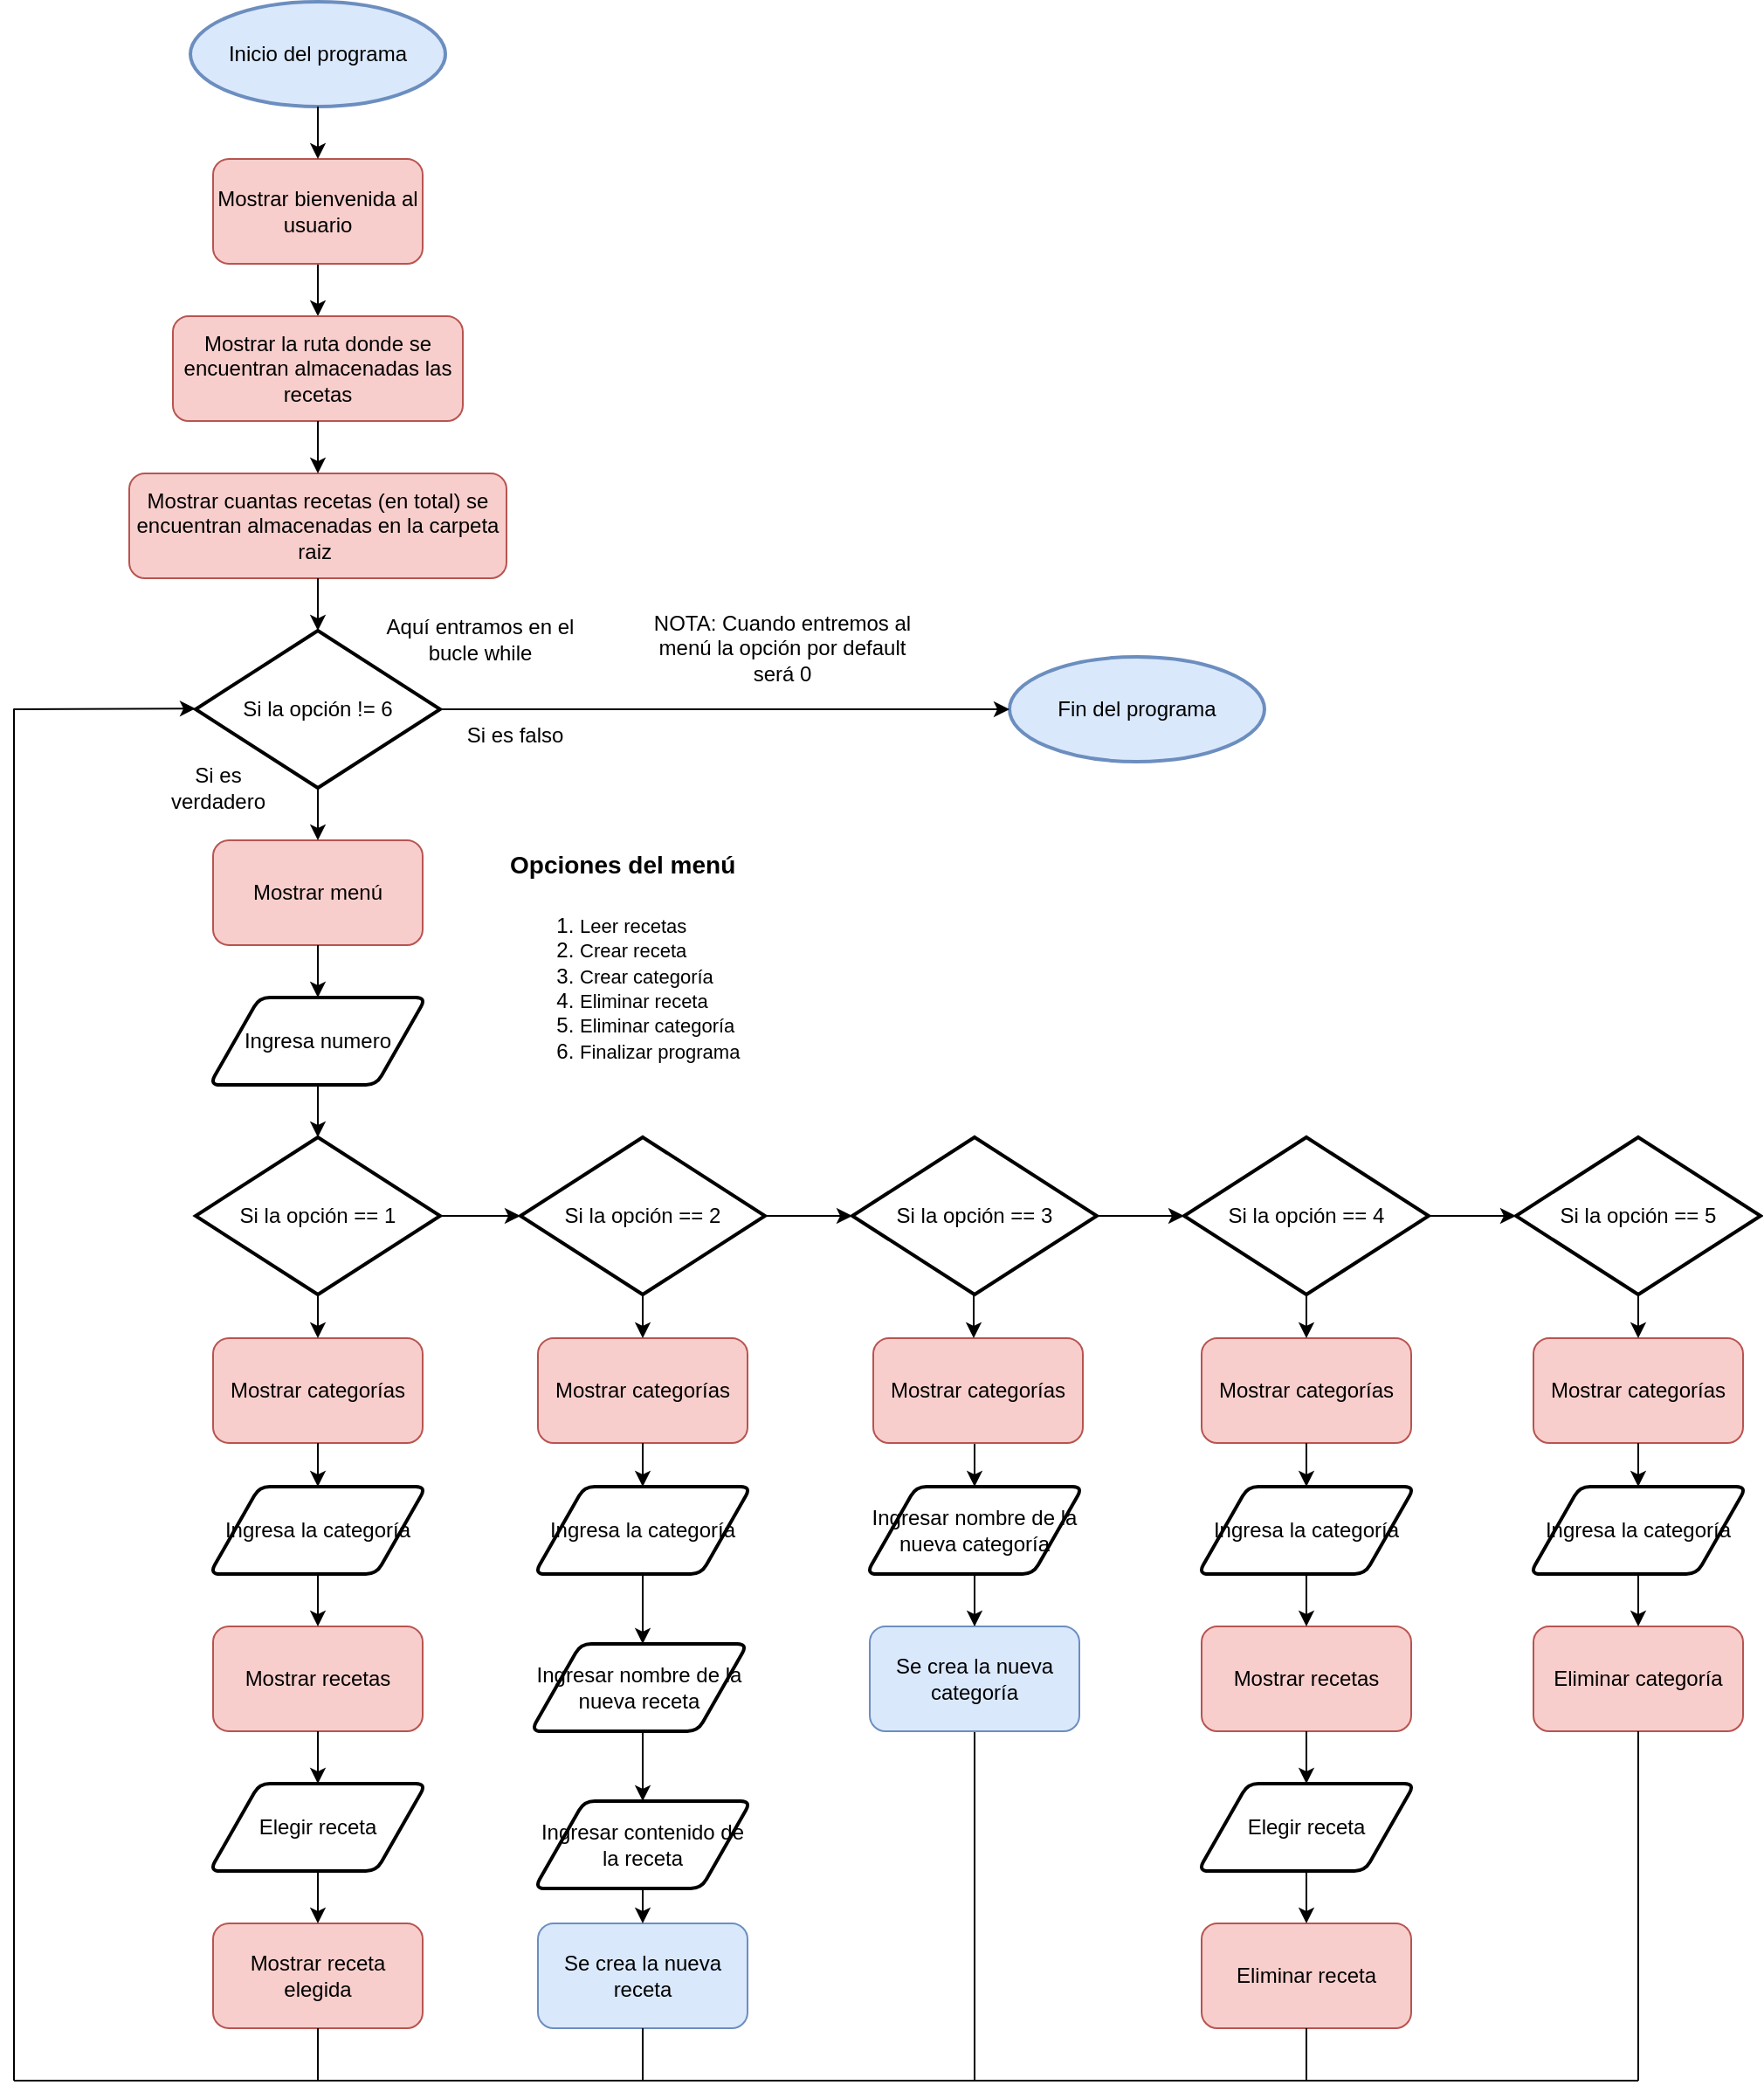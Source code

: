 <mxfile version="26.0.9">
  <diagram name="Página-1" id="kzF11InsTJtlvI3ND-uS">
    <mxGraphModel dx="1050" dy="621" grid="1" gridSize="10" guides="1" tooltips="1" connect="1" arrows="1" fold="1" page="1" pageScale="1" pageWidth="827" pageHeight="1169" math="0" shadow="0">
      <root>
        <mxCell id="0" />
        <mxCell id="1" parent="0" />
        <mxCell id="3ViETpApPe1qbinuCM58-1" value="Inicio del programa" style="strokeWidth=2;html=1;shape=mxgraph.flowchart.start_1;whiteSpace=wrap;fillColor=#dae8fc;strokeColor=#6c8ebf;" parent="1" vertex="1">
          <mxGeometry x="141" y="10" width="146" height="60" as="geometry" />
        </mxCell>
        <mxCell id="NTir04w_F9S96uzVtdC5-6" value="" style="edgeStyle=orthogonalEdgeStyle;rounded=0;orthogonalLoop=1;jettySize=auto;html=1;" parent="1" source="NTir04w_F9S96uzVtdC5-1" target="NTir04w_F9S96uzVtdC5-3" edge="1">
          <mxGeometry relative="1" as="geometry">
            <Array as="points">
              <mxPoint x="214" y="200" />
              <mxPoint x="214" y="200" />
            </Array>
          </mxGeometry>
        </mxCell>
        <mxCell id="NTir04w_F9S96uzVtdC5-1" value="Mostrar bienvenida al usuario" style="rounded=1;whiteSpace=wrap;html=1;fillColor=#f8cecc;strokeColor=#b85450;" parent="1" vertex="1">
          <mxGeometry x="154" y="100" width="120" height="60" as="geometry" />
        </mxCell>
        <mxCell id="NTir04w_F9S96uzVtdC5-2" value="" style="endArrow=classic;html=1;rounded=0;" parent="1" target="NTir04w_F9S96uzVtdC5-1" edge="1">
          <mxGeometry width="50" height="50" relative="1" as="geometry">
            <mxPoint x="214" y="100" as="sourcePoint" />
            <mxPoint x="264" y="50" as="targetPoint" />
          </mxGeometry>
        </mxCell>
        <mxCell id="NTir04w_F9S96uzVtdC5-3" value="Mostrar la ruta donde se encuentran almacenadas las recetas" style="rounded=1;whiteSpace=wrap;html=1;fillColor=#f8cecc;strokeColor=#b85450;" parent="1" vertex="1">
          <mxGeometry x="131" y="190" width="166" height="60" as="geometry" />
        </mxCell>
        <mxCell id="NTir04w_F9S96uzVtdC5-8" value="Mostrar cuantas recetas (en total) se encuentran almacenadas en la carpeta raiz&amp;nbsp;" style="rounded=1;whiteSpace=wrap;html=1;fillColor=#f8cecc;strokeColor=#b85450;" parent="1" vertex="1">
          <mxGeometry x="106" y="280" width="216" height="60" as="geometry" />
        </mxCell>
        <mxCell id="NTir04w_F9S96uzVtdC5-10" value="" style="endArrow=classic;html=1;rounded=0;entryX=0.5;entryY=0;entryDx=0;entryDy=0;" parent="1" target="NTir04w_F9S96uzVtdC5-1" edge="1">
          <mxGeometry width="50" height="50" relative="1" as="geometry">
            <mxPoint x="214" y="70" as="sourcePoint" />
            <mxPoint x="264" y="20" as="targetPoint" />
          </mxGeometry>
        </mxCell>
        <mxCell id="NTir04w_F9S96uzVtdC5-11" value="" style="endArrow=classic;html=1;rounded=0;entryX=0.5;entryY=0;entryDx=0;entryDy=0;" parent="1" target="NTir04w_F9S96uzVtdC5-8" edge="1">
          <mxGeometry width="50" height="50" relative="1" as="geometry">
            <mxPoint x="214" y="250" as="sourcePoint" />
            <mxPoint x="264" y="200" as="targetPoint" />
          </mxGeometry>
        </mxCell>
        <mxCell id="NTir04w_F9S96uzVtdC5-12" value="Mostrar menú" style="rounded=1;whiteSpace=wrap;html=1;fillColor=#f8cecc;strokeColor=#b85450;" parent="1" vertex="1">
          <mxGeometry x="154" y="490" width="120" height="60" as="geometry" />
        </mxCell>
        <mxCell id="mHcv7NWztH-BuW8Ib_pw-1" value="Si la opción != 6" style="strokeWidth=2;shape=mxgraph.flowchart.decision;whiteSpace=wrap;html=1;" parent="1" vertex="1">
          <mxGeometry x="144" y="370" width="140" height="90" as="geometry" />
        </mxCell>
        <mxCell id="mHcv7NWztH-BuW8Ib_pw-4" value="Si es verdadero" style="text;html=1;align=center;verticalAlign=middle;whiteSpace=wrap;rounded=0;" parent="1" vertex="1">
          <mxGeometry x="120" y="440" width="74" height="40" as="geometry" />
        </mxCell>
        <mxCell id="mHcv7NWztH-BuW8Ib_pw-5" value="Aquí entramos en el bucle while" style="text;html=1;align=center;verticalAlign=middle;whiteSpace=wrap;rounded=0;" parent="1" vertex="1">
          <mxGeometry x="240" y="360" width="134" height="30" as="geometry" />
        </mxCell>
        <mxCell id="mHcv7NWztH-BuW8Ib_pw-7" value="Si la opción == 1" style="strokeWidth=2;shape=mxgraph.flowchart.decision;whiteSpace=wrap;html=1;" parent="1" vertex="1">
          <mxGeometry x="144" y="660" width="140" height="90" as="geometry" />
        </mxCell>
        <mxCell id="mHcv7NWztH-BuW8Ib_pw-12" value="" style="endArrow=classic;html=1;rounded=0;" parent="1" target="mHcv7NWztH-BuW8Ib_pw-1" edge="1">
          <mxGeometry width="50" height="50" relative="1" as="geometry">
            <mxPoint x="214" y="340" as="sourcePoint" />
            <mxPoint x="264" y="290" as="targetPoint" />
          </mxGeometry>
        </mxCell>
        <mxCell id="mHcv7NWztH-BuW8Ib_pw-13" value="" style="endArrow=classic;html=1;rounded=0;entryX=0.5;entryY=0;entryDx=0;entryDy=0;" parent="1" target="NTir04w_F9S96uzVtdC5-12" edge="1">
          <mxGeometry width="50" height="50" relative="1" as="geometry">
            <mxPoint x="214" y="460" as="sourcePoint" />
            <mxPoint x="264" y="410" as="targetPoint" />
          </mxGeometry>
        </mxCell>
        <mxCell id="mHcv7NWztH-BuW8Ib_pw-15" value="NOTA: Cuando entremos al menú la opción por default será 0" style="text;html=1;align=center;verticalAlign=middle;whiteSpace=wrap;rounded=0;" parent="1" vertex="1">
          <mxGeometry x="400" y="360" width="160" height="40" as="geometry" />
        </mxCell>
        <mxCell id="mHcv7NWztH-BuW8Ib_pw-16" value="Ingresa numero" style="shape=parallelogram;html=1;strokeWidth=2;perimeter=parallelogramPerimeter;whiteSpace=wrap;rounded=1;arcSize=12;size=0.23;" parent="1" vertex="1">
          <mxGeometry x="152" y="580" width="124" height="50" as="geometry" />
        </mxCell>
        <mxCell id="mHcv7NWztH-BuW8Ib_pw-17" value="" style="endArrow=classic;html=1;rounded=0;entryX=0.5;entryY=0;entryDx=0;entryDy=0;" parent="1" target="mHcv7NWztH-BuW8Ib_pw-16" edge="1">
          <mxGeometry width="50" height="50" relative="1" as="geometry">
            <mxPoint x="214" y="550" as="sourcePoint" />
            <mxPoint x="264" y="500" as="targetPoint" />
          </mxGeometry>
        </mxCell>
        <mxCell id="mHcv7NWztH-BuW8Ib_pw-18" value="" style="endArrow=classic;html=1;rounded=0;entryX=0.5;entryY=0;entryDx=0;entryDy=0;entryPerimeter=0;" parent="1" target="mHcv7NWztH-BuW8Ib_pw-7" edge="1">
          <mxGeometry width="50" height="50" relative="1" as="geometry">
            <mxPoint x="214" y="630" as="sourcePoint" />
            <mxPoint x="264" y="580" as="targetPoint" />
          </mxGeometry>
        </mxCell>
        <mxCell id="mHcv7NWztH-BuW8Ib_pw-19" value="&lt;h1 style=&quot;margin-top: 0px;&quot;&gt;&lt;font style=&quot;font-size: 14px;&quot;&gt;Opciones del menú&lt;/font&gt;&lt;/h1&gt;&lt;p&gt;&lt;/p&gt;&lt;ol&gt;&lt;li&gt;&lt;font style=&quot;font-size: 11px;&quot;&gt;Leer recetas&amp;nbsp;&lt;/font&gt;&lt;/li&gt;&lt;li&gt;&lt;font style=&quot;font-size: 11px;&quot;&gt;Crear receta&amp;nbsp;&lt;/font&gt;&lt;/li&gt;&lt;li&gt;&lt;font style=&quot;font-size: 11px;&quot;&gt;Crear categoría&lt;/font&gt;&lt;/li&gt;&lt;li&gt;&lt;font style=&quot;font-size: 11px;&quot;&gt;Eliminar receta&lt;/font&gt;&lt;/li&gt;&lt;li&gt;&lt;font style=&quot;font-size: 11px;&quot;&gt;Eliminar categoría&lt;/font&gt;&lt;/li&gt;&lt;li&gt;&lt;font style=&quot;font-size: 11px;&quot;&gt;Finalizar programa&lt;/font&gt;&lt;/li&gt;&lt;/ol&gt;&lt;p&gt;&lt;/p&gt;" style="text;html=1;whiteSpace=wrap;overflow=hidden;rounded=0;" parent="1" vertex="1">
          <mxGeometry x="322" y="480" width="140" height="150" as="geometry" />
        </mxCell>
        <mxCell id="mHcv7NWztH-BuW8Ib_pw-21" value="Ingresa la categoría" style="shape=parallelogram;html=1;strokeWidth=2;perimeter=parallelogramPerimeter;whiteSpace=wrap;rounded=1;arcSize=12;size=0.23;align=center;" parent="1" vertex="1">
          <mxGeometry x="152" y="860" width="124" height="50" as="geometry" />
        </mxCell>
        <mxCell id="mHcv7NWztH-BuW8Ib_pw-22" value="Mostrar recetas" style="rounded=1;whiteSpace=wrap;html=1;fillColor=#f8cecc;strokeColor=#b85450;" parent="1" vertex="1">
          <mxGeometry x="154" y="940" width="120" height="60" as="geometry" />
        </mxCell>
        <mxCell id="mHcv7NWztH-BuW8Ib_pw-23" value="Elegir receta" style="shape=parallelogram;html=1;strokeWidth=2;perimeter=parallelogramPerimeter;whiteSpace=wrap;rounded=1;arcSize=12;size=0.23;align=center;" parent="1" vertex="1">
          <mxGeometry x="152" y="1030" width="124" height="50" as="geometry" />
        </mxCell>
        <mxCell id="mHcv7NWztH-BuW8Ib_pw-24" value="Mostrar receta elegida" style="rounded=1;whiteSpace=wrap;html=1;fillColor=#f8cecc;strokeColor=#b85450;" parent="1" vertex="1">
          <mxGeometry x="154" y="1110" width="120" height="60" as="geometry" />
        </mxCell>
        <mxCell id="dAJCM-8Wbw4aqFR9fW2n-2" value="" style="endArrow=classic;html=1;rounded=0;entryX=0.5;entryY=0;entryDx=0;entryDy=0;" parent="1" target="mHcv7NWztH-BuW8Ib_pw-22" edge="1">
          <mxGeometry width="50" height="50" relative="1" as="geometry">
            <mxPoint x="214" y="910" as="sourcePoint" />
            <mxPoint x="264" y="860" as="targetPoint" />
          </mxGeometry>
        </mxCell>
        <mxCell id="dAJCM-8Wbw4aqFR9fW2n-3" value="" style="endArrow=classic;html=1;rounded=0;entryX=0.5;entryY=0;entryDx=0;entryDy=0;" parent="1" target="mHcv7NWztH-BuW8Ib_pw-23" edge="1">
          <mxGeometry width="50" height="50" relative="1" as="geometry">
            <mxPoint x="214" y="1000" as="sourcePoint" />
            <mxPoint x="264" y="950" as="targetPoint" />
          </mxGeometry>
        </mxCell>
        <mxCell id="dAJCM-8Wbw4aqFR9fW2n-7" value="" style="endArrow=classic;html=1;rounded=0;entryX=0.5;entryY=0;entryDx=0;entryDy=0;" parent="1" target="mHcv7NWztH-BuW8Ib_pw-24" edge="1">
          <mxGeometry width="50" height="50" relative="1" as="geometry">
            <mxPoint x="214" y="1080" as="sourcePoint" />
            <mxPoint x="264" y="1030" as="targetPoint" />
          </mxGeometry>
        </mxCell>
        <mxCell id="dAJCM-8Wbw4aqFR9fW2n-11" value="" style="endArrow=classic;html=1;rounded=0;" parent="1" edge="1">
          <mxGeometry width="50" height="50" relative="1" as="geometry">
            <mxPoint x="40" y="415" as="sourcePoint" />
            <mxPoint x="144" y="414.58" as="targetPoint" />
          </mxGeometry>
        </mxCell>
        <mxCell id="dAJCM-8Wbw4aqFR9fW2n-12" value="" style="endArrow=none;html=1;rounded=0;" parent="1" edge="1">
          <mxGeometry width="50" height="50" relative="1" as="geometry">
            <mxPoint x="40" y="1200" as="sourcePoint" />
            <mxPoint x="40" y="414.58" as="targetPoint" />
          </mxGeometry>
        </mxCell>
        <mxCell id="dAJCM-8Wbw4aqFR9fW2n-13" value="Si la opción == 2" style="strokeWidth=2;shape=mxgraph.flowchart.decision;whiteSpace=wrap;html=1;" parent="1" vertex="1">
          <mxGeometry x="330" y="660" width="140" height="90" as="geometry" />
        </mxCell>
        <mxCell id="dAJCM-8Wbw4aqFR9fW2n-14" value="Si la opción == 3" style="strokeWidth=2;shape=mxgraph.flowchart.decision;whiteSpace=wrap;html=1;" parent="1" vertex="1">
          <mxGeometry x="520" y="660" width="140" height="90" as="geometry" />
        </mxCell>
        <mxCell id="dAJCM-8Wbw4aqFR9fW2n-15" value="Si la opción == 4" style="strokeWidth=2;shape=mxgraph.flowchart.decision;whiteSpace=wrap;html=1;" parent="1" vertex="1">
          <mxGeometry x="710" y="660" width="140" height="90" as="geometry" />
        </mxCell>
        <mxCell id="dAJCM-8Wbw4aqFR9fW2n-16" value="Si la opción == 5" style="strokeWidth=2;shape=mxgraph.flowchart.decision;whiteSpace=wrap;html=1;" parent="1" vertex="1">
          <mxGeometry x="900" y="660" width="140" height="90" as="geometry" />
        </mxCell>
        <mxCell id="xQ-OzBGJRAt4TcHu-Pk_-2" value="" style="endArrow=classic;html=1;rounded=0;exitX=1;exitY=0.5;exitDx=0;exitDy=0;exitPerimeter=0;entryX=0;entryY=0.5;entryDx=0;entryDy=0;entryPerimeter=0;" parent="1" source="mHcv7NWztH-BuW8Ib_pw-7" target="dAJCM-8Wbw4aqFR9fW2n-13" edge="1">
          <mxGeometry width="50" height="50" relative="1" as="geometry">
            <mxPoint x="400" y="800" as="sourcePoint" />
            <mxPoint x="450" y="750" as="targetPoint" />
          </mxGeometry>
        </mxCell>
        <mxCell id="xQ-OzBGJRAt4TcHu-Pk_-3" value="" style="endArrow=classic;html=1;rounded=0;exitX=1;exitY=0.5;exitDx=0;exitDy=0;exitPerimeter=0;entryX=0;entryY=0.5;entryDx=0;entryDy=0;entryPerimeter=0;" parent="1" source="dAJCM-8Wbw4aqFR9fW2n-13" target="dAJCM-8Wbw4aqFR9fW2n-14" edge="1">
          <mxGeometry width="50" height="50" relative="1" as="geometry">
            <mxPoint x="500" y="800" as="sourcePoint" />
            <mxPoint x="550" y="750" as="targetPoint" />
          </mxGeometry>
        </mxCell>
        <mxCell id="xQ-OzBGJRAt4TcHu-Pk_-4" value="" style="endArrow=classic;html=1;rounded=0;exitX=1;exitY=0.5;exitDx=0;exitDy=0;exitPerimeter=0;entryX=0;entryY=0.5;entryDx=0;entryDy=0;entryPerimeter=0;" parent="1" source="dAJCM-8Wbw4aqFR9fW2n-14" target="dAJCM-8Wbw4aqFR9fW2n-15" edge="1">
          <mxGeometry width="50" height="50" relative="1" as="geometry">
            <mxPoint x="640" y="830" as="sourcePoint" />
            <mxPoint x="690" y="780" as="targetPoint" />
          </mxGeometry>
        </mxCell>
        <mxCell id="xQ-OzBGJRAt4TcHu-Pk_-5" value="" style="endArrow=classic;html=1;rounded=0;exitX=1;exitY=0.5;exitDx=0;exitDy=0;exitPerimeter=0;entryX=0;entryY=0.5;entryDx=0;entryDy=0;entryPerimeter=0;" parent="1" source="dAJCM-8Wbw4aqFR9fW2n-15" target="dAJCM-8Wbw4aqFR9fW2n-16" edge="1">
          <mxGeometry width="50" height="50" relative="1" as="geometry">
            <mxPoint x="860" y="800" as="sourcePoint" />
            <mxPoint x="910" y="750" as="targetPoint" />
          </mxGeometry>
        </mxCell>
        <mxCell id="xQ-OzBGJRAt4TcHu-Pk_-6" value="" style="endArrow=none;html=1;rounded=0;entryX=0.5;entryY=1;entryDx=0;entryDy=0;" parent="1" target="mHcv7NWztH-BuW8Ib_pw-24" edge="1">
          <mxGeometry width="50" height="50" relative="1" as="geometry">
            <mxPoint x="214" y="1200" as="sourcePoint" />
            <mxPoint x="191" y="1190" as="targetPoint" />
          </mxGeometry>
        </mxCell>
        <mxCell id="pYzMngqtYcaq5xoUuyQM-1" value="Ingresa la categoría" style="shape=parallelogram;html=1;strokeWidth=2;perimeter=parallelogramPerimeter;whiteSpace=wrap;rounded=1;arcSize=12;size=0.23;align=center;" parent="1" vertex="1">
          <mxGeometry x="338" y="860" width="124" height="50" as="geometry" />
        </mxCell>
        <mxCell id="pYzMngqtYcaq5xoUuyQM-3" value="Mostrar categorías" style="rounded=1;whiteSpace=wrap;html=1;fillColor=#f8cecc;strokeColor=#b85450;" parent="1" vertex="1">
          <mxGeometry x="340" y="775" width="120" height="60" as="geometry" />
        </mxCell>
        <mxCell id="pYzMngqtYcaq5xoUuyQM-6" value="" style="endArrow=classic;html=1;rounded=0;entryX=0.5;entryY=0;entryDx=0;entryDy=0;" parent="1" target="pYzMngqtYcaq5xoUuyQM-3" edge="1">
          <mxGeometry width="50" height="50" relative="1" as="geometry">
            <mxPoint x="400" y="750" as="sourcePoint" />
            <mxPoint x="450" y="700" as="targetPoint" />
          </mxGeometry>
        </mxCell>
        <mxCell id="pYzMngqtYcaq5xoUuyQM-7" value="" style="endArrow=classic;html=1;rounded=0;entryX=0.5;entryY=0;entryDx=0;entryDy=0;" parent="1" target="pYzMngqtYcaq5xoUuyQM-1" edge="1">
          <mxGeometry width="50" height="50" relative="1" as="geometry">
            <mxPoint x="400" y="835" as="sourcePoint" />
            <mxPoint x="540" y="870" as="targetPoint" />
          </mxGeometry>
        </mxCell>
        <mxCell id="pYzMngqtYcaq5xoUuyQM-8" value="&lt;font&gt;Ingresar nombre de la nueva receta&lt;/font&gt;" style="shape=parallelogram;html=1;strokeWidth=2;perimeter=parallelogramPerimeter;whiteSpace=wrap;rounded=1;arcSize=12;size=0.23;align=center;" parent="1" vertex="1">
          <mxGeometry x="336" y="950" width="124" height="50" as="geometry" />
        </mxCell>
        <mxCell id="pYzMngqtYcaq5xoUuyQM-9" value="" style="endArrow=classic;html=1;rounded=0;exitX=0.5;exitY=1;exitDx=0;exitDy=0;" parent="1" source="pYzMngqtYcaq5xoUuyQM-1" edge="1">
          <mxGeometry width="50" height="50" relative="1" as="geometry">
            <mxPoint x="420" y="930" as="sourcePoint" />
            <mxPoint x="400" y="950" as="targetPoint" />
          </mxGeometry>
        </mxCell>
        <mxCell id="pYzMngqtYcaq5xoUuyQM-11" value="Ingresar contenido de la receta" style="shape=parallelogram;html=1;strokeWidth=2;perimeter=parallelogramPerimeter;whiteSpace=wrap;rounded=1;arcSize=12;size=0.23;align=center;" parent="1" vertex="1">
          <mxGeometry x="338" y="1040" width="124" height="50" as="geometry" />
        </mxCell>
        <mxCell id="pYzMngqtYcaq5xoUuyQM-12" value="" style="endArrow=classic;html=1;rounded=0;entryX=0.5;entryY=0;entryDx=0;entryDy=0;" parent="1" target="pYzMngqtYcaq5xoUuyQM-11" edge="1">
          <mxGeometry width="50" height="50" relative="1" as="geometry">
            <mxPoint x="400" y="1000" as="sourcePoint" />
            <mxPoint x="450" y="950" as="targetPoint" />
          </mxGeometry>
        </mxCell>
        <mxCell id="pYzMngqtYcaq5xoUuyQM-18" value="" style="endArrow=classic;html=1;rounded=0;" parent="1" target="pYzMngqtYcaq5xoUuyQM-17" edge="1" source="pYzMngqtYcaq5xoUuyQM-15">
          <mxGeometry width="50" height="50" relative="1" as="geometry">
            <mxPoint x="590" y="835" as="sourcePoint" />
            <mxPoint x="640" y="785" as="targetPoint" />
          </mxGeometry>
        </mxCell>
        <mxCell id="pYzMngqtYcaq5xoUuyQM-19" value="" style="endArrow=none;html=1;rounded=0;" parent="1" edge="1" source="pYzMngqtYcaq5xoUuyQM-17">
          <mxGeometry width="50" height="50" relative="1" as="geometry">
            <mxPoint x="590" y="1200" as="sourcePoint" />
            <mxPoint x="590" y="920" as="targetPoint" />
          </mxGeometry>
        </mxCell>
        <mxCell id="pYzMngqtYcaq5xoUuyQM-20" value="Mostrar categorías" style="rounded=1;whiteSpace=wrap;html=1;fillColor=#f8cecc;strokeColor=#b85450;" parent="1" vertex="1">
          <mxGeometry x="720" y="775" width="120" height="60" as="geometry" />
        </mxCell>
        <mxCell id="pYzMngqtYcaq5xoUuyQM-21" value="Mostrar categorías" style="rounded=1;whiteSpace=wrap;html=1;fillColor=#f8cecc;strokeColor=#b85450;" parent="1" vertex="1">
          <mxGeometry x="154" y="775" width="120" height="60" as="geometry" />
        </mxCell>
        <mxCell id="pYzMngqtYcaq5xoUuyQM-23" value="" style="endArrow=classic;html=1;rounded=0;exitX=0.5;exitY=1;exitDx=0;exitDy=0;exitPerimeter=0;entryX=0.5;entryY=0;entryDx=0;entryDy=0;" parent="1" source="mHcv7NWztH-BuW8Ib_pw-7" target="pYzMngqtYcaq5xoUuyQM-21" edge="1">
          <mxGeometry width="50" height="50" relative="1" as="geometry">
            <mxPoint x="250" y="760" as="sourcePoint" />
            <mxPoint x="300" y="710" as="targetPoint" />
          </mxGeometry>
        </mxCell>
        <mxCell id="pYzMngqtYcaq5xoUuyQM-25" value="" style="endArrow=classic;html=1;rounded=0;entryX=0.5;entryY=0;entryDx=0;entryDy=0;exitX=0.5;exitY=1;exitDx=0;exitDy=0;" parent="1" source="pYzMngqtYcaq5xoUuyQM-21" target="mHcv7NWztH-BuW8Ib_pw-21" edge="1">
          <mxGeometry width="50" height="50" relative="1" as="geometry">
            <mxPoint x="210" y="835" as="sourcePoint" />
            <mxPoint x="260" y="785" as="targetPoint" />
          </mxGeometry>
        </mxCell>
        <mxCell id="pYzMngqtYcaq5xoUuyQM-26" value="Ingresa la categoría" style="shape=parallelogram;html=1;strokeWidth=2;perimeter=parallelogramPerimeter;whiteSpace=wrap;rounded=1;arcSize=12;size=0.23;align=center;" parent="1" vertex="1">
          <mxGeometry x="718" y="860" width="124" height="50" as="geometry" />
        </mxCell>
        <mxCell id="pYzMngqtYcaq5xoUuyQM-27" value="Mostrar recetas" style="rounded=1;whiteSpace=wrap;html=1;fillColor=#f8cecc;strokeColor=#b85450;" parent="1" vertex="1">
          <mxGeometry x="720" y="940" width="120" height="60" as="geometry" />
        </mxCell>
        <mxCell id="pYzMngqtYcaq5xoUuyQM-28" value="Elegir receta" style="shape=parallelogram;html=1;strokeWidth=2;perimeter=parallelogramPerimeter;whiteSpace=wrap;rounded=1;arcSize=12;size=0.23;align=center;" parent="1" vertex="1">
          <mxGeometry x="718" y="1030" width="124" height="50" as="geometry" />
        </mxCell>
        <mxCell id="pYzMngqtYcaq5xoUuyQM-29" value="Eliminar receta" style="rounded=1;whiteSpace=wrap;html=1;fillColor=#f8cecc;strokeColor=#b85450;" parent="1" vertex="1">
          <mxGeometry x="720" y="1110" width="120" height="60" as="geometry" />
        </mxCell>
        <mxCell id="pYzMngqtYcaq5xoUuyQM-30" value="" style="endArrow=classic;html=1;rounded=0;entryX=0.5;entryY=0;entryDx=0;entryDy=0;" parent="1" target="pYzMngqtYcaq5xoUuyQM-27" edge="1">
          <mxGeometry width="50" height="50" relative="1" as="geometry">
            <mxPoint x="780" y="910" as="sourcePoint" />
            <mxPoint x="830" y="860" as="targetPoint" />
          </mxGeometry>
        </mxCell>
        <mxCell id="pYzMngqtYcaq5xoUuyQM-31" value="" style="endArrow=classic;html=1;rounded=0;entryX=0.5;entryY=0;entryDx=0;entryDy=0;" parent="1" target="pYzMngqtYcaq5xoUuyQM-28" edge="1">
          <mxGeometry width="50" height="50" relative="1" as="geometry">
            <mxPoint x="780" y="1000" as="sourcePoint" />
            <mxPoint x="830" y="950" as="targetPoint" />
          </mxGeometry>
        </mxCell>
        <mxCell id="pYzMngqtYcaq5xoUuyQM-32" value="" style="endArrow=classic;html=1;rounded=0;entryX=0.5;entryY=0;entryDx=0;entryDy=0;" parent="1" target="pYzMngqtYcaq5xoUuyQM-29" edge="1">
          <mxGeometry width="50" height="50" relative="1" as="geometry">
            <mxPoint x="780" y="1080" as="sourcePoint" />
            <mxPoint x="830" y="1030" as="targetPoint" />
          </mxGeometry>
        </mxCell>
        <mxCell id="pYzMngqtYcaq5xoUuyQM-33" value="" style="endArrow=none;html=1;rounded=0;entryX=0.5;entryY=1;entryDx=0;entryDy=0;" parent="1" target="pYzMngqtYcaq5xoUuyQM-29" edge="1">
          <mxGeometry width="50" height="50" relative="1" as="geometry">
            <mxPoint x="780" y="1200" as="sourcePoint" />
            <mxPoint x="757" y="1190" as="targetPoint" />
          </mxGeometry>
        </mxCell>
        <mxCell id="pYzMngqtYcaq5xoUuyQM-34" value="" style="endArrow=classic;html=1;rounded=0;exitX=0.5;exitY=1;exitDx=0;exitDy=0;exitPerimeter=0;entryX=0.5;entryY=0;entryDx=0;entryDy=0;" parent="1" source="dAJCM-8Wbw4aqFR9fW2n-15" target="pYzMngqtYcaq5xoUuyQM-20" edge="1">
          <mxGeometry width="50" height="50" relative="1" as="geometry">
            <mxPoint x="850" y="760" as="sourcePoint" />
            <mxPoint x="900" y="710" as="targetPoint" />
          </mxGeometry>
        </mxCell>
        <mxCell id="pYzMngqtYcaq5xoUuyQM-35" value="" style="endArrow=classic;html=1;rounded=0;exitX=0.5;exitY=1;exitDx=0;exitDy=0;" parent="1" source="pYzMngqtYcaq5xoUuyQM-20" target="pYzMngqtYcaq5xoUuyQM-26" edge="1">
          <mxGeometry width="50" height="50" relative="1" as="geometry">
            <mxPoint x="540" y="950" as="sourcePoint" />
            <mxPoint x="590" y="900" as="targetPoint" />
          </mxGeometry>
        </mxCell>
        <mxCell id="pYzMngqtYcaq5xoUuyQM-36" value="Mostrar categorías" style="rounded=1;whiteSpace=wrap;html=1;fillColor=#f8cecc;strokeColor=#b85450;" parent="1" vertex="1">
          <mxGeometry x="910" y="775" width="120" height="60" as="geometry" />
        </mxCell>
        <mxCell id="pYzMngqtYcaq5xoUuyQM-37" value="Ingresa la categoría" style="shape=parallelogram;html=1;strokeWidth=2;perimeter=parallelogramPerimeter;whiteSpace=wrap;rounded=1;arcSize=12;size=0.23;align=center;" parent="1" vertex="1">
          <mxGeometry x="908" y="860" width="124" height="50" as="geometry" />
        </mxCell>
        <mxCell id="pYzMngqtYcaq5xoUuyQM-38" value="Eliminar categoría" style="rounded=1;whiteSpace=wrap;html=1;fillColor=#f8cecc;strokeColor=#b85450;" parent="1" vertex="1">
          <mxGeometry x="910" y="940" width="120" height="60" as="geometry" />
        </mxCell>
        <mxCell id="pYzMngqtYcaq5xoUuyQM-39" value="" style="endArrow=classic;html=1;rounded=0;entryX=0.5;entryY=0;entryDx=0;entryDy=0;" parent="1" target="pYzMngqtYcaq5xoUuyQM-36" edge="1">
          <mxGeometry width="50" height="50" relative="1" as="geometry">
            <mxPoint x="970" y="750" as="sourcePoint" />
            <mxPoint x="1020" y="700" as="targetPoint" />
          </mxGeometry>
        </mxCell>
        <mxCell id="pYzMngqtYcaq5xoUuyQM-41" value="" style="endArrow=classic;html=1;rounded=0;" parent="1" target="pYzMngqtYcaq5xoUuyQM-37" edge="1">
          <mxGeometry width="50" height="50" relative="1" as="geometry">
            <mxPoint x="970" y="835" as="sourcePoint" />
            <mxPoint x="1020" y="785" as="targetPoint" />
          </mxGeometry>
        </mxCell>
        <mxCell id="pYzMngqtYcaq5xoUuyQM-42" value="" style="endArrow=classic;html=1;rounded=0;entryX=0.5;entryY=0;entryDx=0;entryDy=0;" parent="1" target="pYzMngqtYcaq5xoUuyQM-38" edge="1">
          <mxGeometry width="50" height="50" relative="1" as="geometry">
            <mxPoint x="970" y="910" as="sourcePoint" />
            <mxPoint x="1020" y="860" as="targetPoint" />
          </mxGeometry>
        </mxCell>
        <mxCell id="pYzMngqtYcaq5xoUuyQM-43" value="" style="endArrow=none;html=1;rounded=0;" parent="1" edge="1">
          <mxGeometry width="50" height="50" relative="1" as="geometry">
            <mxPoint x="970" y="1000" as="sourcePoint" />
            <mxPoint x="970" y="1200" as="targetPoint" />
          </mxGeometry>
        </mxCell>
        <mxCell id="pYzMngqtYcaq5xoUuyQM-44" value="" style="endArrow=none;html=1;rounded=0;" parent="1" edge="1">
          <mxGeometry width="50" height="50" relative="1" as="geometry">
            <mxPoint x="40" y="1200" as="sourcePoint" />
            <mxPoint x="970" y="1200" as="targetPoint" />
          </mxGeometry>
        </mxCell>
        <mxCell id="pYzMngqtYcaq5xoUuyQM-45" value="Se crea la nueva receta" style="rounded=1;whiteSpace=wrap;html=1;fillColor=#dae8fc;strokeColor=#6c8ebf;" parent="1" vertex="1">
          <mxGeometry x="340" y="1110" width="120" height="60" as="geometry" />
        </mxCell>
        <mxCell id="pYzMngqtYcaq5xoUuyQM-46" value="" style="endArrow=classic;html=1;rounded=0;exitX=0.5;exitY=1;exitDx=0;exitDy=0;" parent="1" source="pYzMngqtYcaq5xoUuyQM-11" target="pYzMngqtYcaq5xoUuyQM-45" edge="1">
          <mxGeometry width="50" height="50" relative="1" as="geometry">
            <mxPoint x="500" y="1080" as="sourcePoint" />
            <mxPoint x="550" y="1030" as="targetPoint" />
          </mxGeometry>
        </mxCell>
        <mxCell id="pYzMngqtYcaq5xoUuyQM-47" value="" style="endArrow=none;html=1;rounded=0;" parent="1" edge="1">
          <mxGeometry width="50" height="50" relative="1" as="geometry">
            <mxPoint x="400" y="1170" as="sourcePoint" />
            <mxPoint x="400" y="1200" as="targetPoint" />
          </mxGeometry>
        </mxCell>
        <mxCell id="pYzMngqtYcaq5xoUuyQM-48" value="Fin del programa" style="strokeWidth=2;html=1;shape=mxgraph.flowchart.start_1;whiteSpace=wrap;fillColor=#dae8fc;strokeColor=#6c8ebf;" parent="1" vertex="1">
          <mxGeometry x="610" y="385" width="146" height="60" as="geometry" />
        </mxCell>
        <mxCell id="pYzMngqtYcaq5xoUuyQM-49" value="" style="endArrow=classic;html=1;rounded=0;exitX=1;exitY=0.5;exitDx=0;exitDy=0;exitPerimeter=0;entryX=0;entryY=0.5;entryDx=0;entryDy=0;entryPerimeter=0;" parent="1" source="mHcv7NWztH-BuW8Ib_pw-1" target="pYzMngqtYcaq5xoUuyQM-48" edge="1">
          <mxGeometry width="50" height="50" relative="1" as="geometry">
            <mxPoint x="330" y="430" as="sourcePoint" />
            <mxPoint x="380" y="380" as="targetPoint" />
          </mxGeometry>
        </mxCell>
        <mxCell id="pYzMngqtYcaq5xoUuyQM-50" value="Si es falso" style="text;html=1;align=center;verticalAlign=middle;whiteSpace=wrap;rounded=0;" parent="1" vertex="1">
          <mxGeometry x="284" y="415" width="86" height="30" as="geometry" />
        </mxCell>
        <mxCell id="IAnsPd6T2sRwA6LFLWzm-1" value="" style="endArrow=none;html=1;rounded=0;" edge="1" parent="1" target="pYzMngqtYcaq5xoUuyQM-17">
          <mxGeometry width="50" height="50" relative="1" as="geometry">
            <mxPoint x="590" y="1200" as="sourcePoint" />
            <mxPoint x="590" y="920" as="targetPoint" />
          </mxGeometry>
        </mxCell>
        <mxCell id="pYzMngqtYcaq5xoUuyQM-17" value="Se crea la nueva categoría" style="rounded=1;whiteSpace=wrap;html=1;fillColor=#dae8fc;strokeColor=#6c8ebf;" parent="1" vertex="1">
          <mxGeometry x="530" y="940" width="120" height="60" as="geometry" />
        </mxCell>
        <mxCell id="IAnsPd6T2sRwA6LFLWzm-2" value="" style="endArrow=classic;html=1;rounded=0;" edge="1" parent="1" target="pYzMngqtYcaq5xoUuyQM-15">
          <mxGeometry width="50" height="50" relative="1" as="geometry">
            <mxPoint x="590" y="835" as="sourcePoint" />
            <mxPoint x="590" y="940" as="targetPoint" />
          </mxGeometry>
        </mxCell>
        <mxCell id="pYzMngqtYcaq5xoUuyQM-15" value="Ingresar nombre de la nueva categoría" style="shape=parallelogram;html=1;strokeWidth=2;perimeter=parallelogramPerimeter;whiteSpace=wrap;rounded=1;arcSize=12;size=0.23;align=center;" parent="1" vertex="1">
          <mxGeometry x="528" y="860" width="124" height="50" as="geometry" />
        </mxCell>
        <mxCell id="IAnsPd6T2sRwA6LFLWzm-3" value="Mostrar categorías" style="rounded=1;whiteSpace=wrap;html=1;fillColor=#f8cecc;strokeColor=#b85450;" vertex="1" parent="1">
          <mxGeometry x="532" y="775" width="120" height="60" as="geometry" />
        </mxCell>
        <mxCell id="IAnsPd6T2sRwA6LFLWzm-4" value="" style="endArrow=classic;html=1;rounded=0;entryX=0.5;entryY=0;entryDx=0;entryDy=0;" edge="1" parent="1">
          <mxGeometry width="50" height="50" relative="1" as="geometry">
            <mxPoint x="589.5" y="750" as="sourcePoint" />
            <mxPoint x="589.5" y="775" as="targetPoint" />
          </mxGeometry>
        </mxCell>
      </root>
    </mxGraphModel>
  </diagram>
</mxfile>
